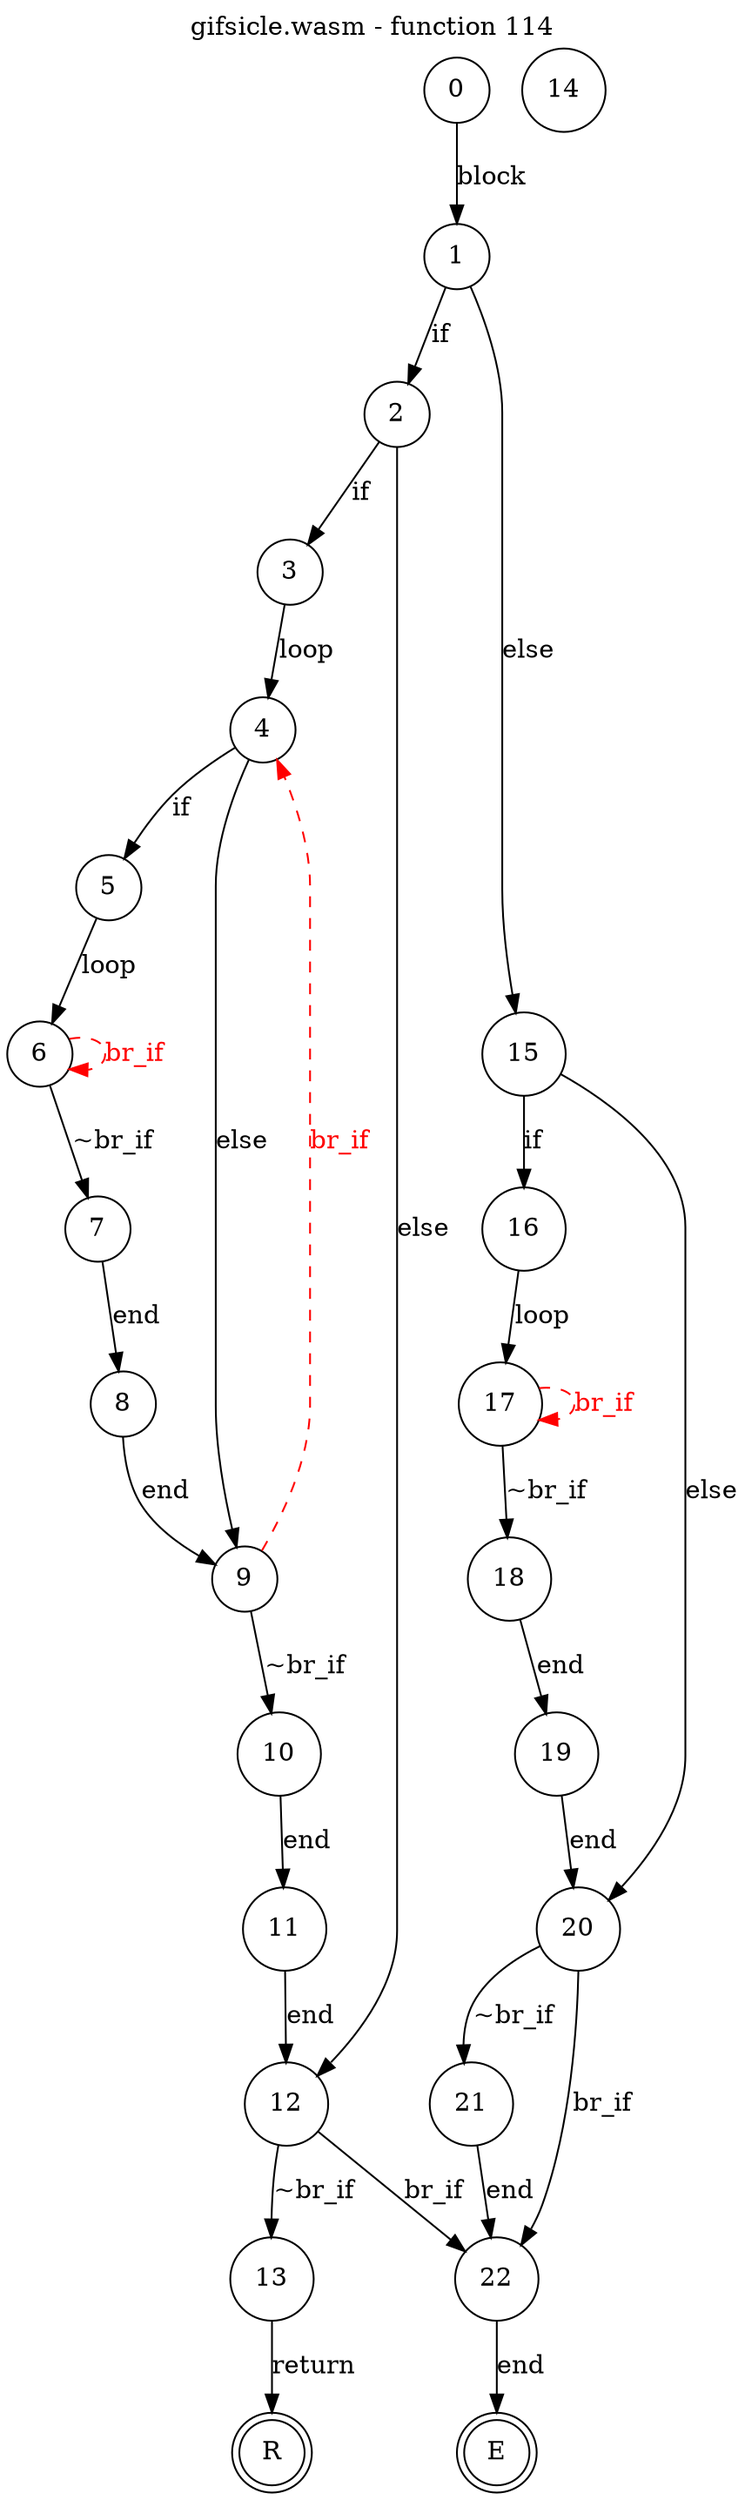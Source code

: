 digraph finite_state_machine {
    label = "gifsicle.wasm - function 114"
    labelloc =  t
    labelfontsize = 16
    labelfontcolor = black
    labelfontname = "Helvetica"
    node [shape = doublecircle]; E R ;
node [shape=circle, fontcolor=black, style="", label="0"]0
node [shape=circle, fontcolor=black, style="", label="1"]1
node [shape=circle, fontcolor=black, style="", label="2"]2
node [shape=circle, fontcolor=black, style="", label="3"]3
node [shape=circle, fontcolor=black, style="", label="4"]4
node [shape=circle, fontcolor=black, style="", label="5"]5
node [shape=circle, fontcolor=black, style="", label="6"]6
node [shape=circle, fontcolor=black, style="", label="7"]7
node [shape=circle, fontcolor=black, style="", label="8"]8
node [shape=circle, fontcolor=black, style="", label="9"]9
node [shape=circle, fontcolor=black, style="", label="10"]10
node [shape=circle, fontcolor=black, style="", label="11"]11
node [shape=circle, fontcolor=black, style="", label="12"]12
node [shape=circle, fontcolor=black, style="", label="13"]13
node [shape=circle, fontcolor=black, style="", label="14"]14
node [shape=circle, fontcolor=black, style="", label="15"]15
node [shape=circle, fontcolor=black, style="", label="16"]16
node [shape=circle, fontcolor=black, style="", label="17"]17
node [shape=circle, fontcolor=black, style="", label="18"]18
node [shape=circle, fontcolor=black, style="", label="19"]19
node [shape=circle, fontcolor=black, style="", label="20"]20
node [shape=circle, fontcolor=black, style="", label="21"]21
node [shape=circle, fontcolor=black, style="", label="22"]22
node [shape=circle, fontcolor=black, style="", label="E"]E
node [shape=circle, fontcolor=black, style="", label="R"]R
    0 -> 1[label="block"];
    1 -> 2[label="if"];
    1 -> 15[label="else"];
    2 -> 3[label="if"];
    2 -> 12[label="else"];
    3 -> 4[label="loop"];
    4 -> 5[label="if"];
    4 -> 9[label="else"];
    5 -> 6[label="loop"];
    6 -> 7[label="~br_if"];
    6 -> 6[style="dashed" color="red" fontcolor="red" label="br_if"];
    7 -> 8[label="end"];
    8 -> 9[label="end"];
    9 -> 10[label="~br_if"];
    9 -> 4[style="dashed" color="red" fontcolor="red" label="br_if"];
    10 -> 11[label="end"];
    11 -> 12[label="end"];
    12 -> 13[label="~br_if"];
    12 -> 22[label="br_if"];
    13 -> R[label="return"];
    15 -> 16[label="if"];
    15 -> 20[label="else"];
    16 -> 17[label="loop"];
    17 -> 18[label="~br_if"];
    17 -> 17[style="dashed" color="red" fontcolor="red" label="br_if"];
    18 -> 19[label="end"];
    19 -> 20[label="end"];
    20 -> 21[label="~br_if"];
    20 -> 22[label="br_if"];
    21 -> 22[label="end"];
    22 -> E[label="end"];
}
